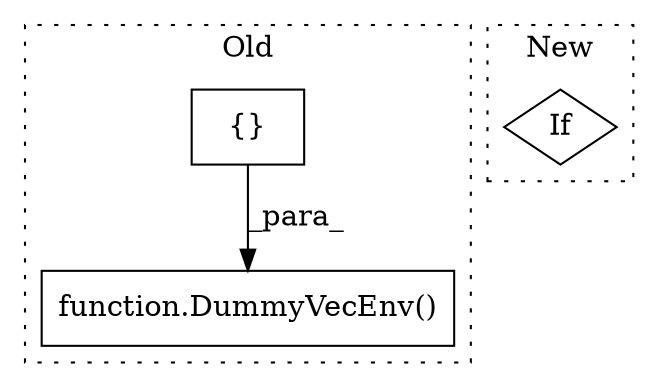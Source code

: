 digraph G {
subgraph cluster0 {
1 [label="function.DummyVecEnv()" a="75" s="5669,5709" l="12,1" shape="box"];
3 [label="{}" a="59" s="5681,5708" l="1,0" shape="box"];
label = "Old";
style="dotted";
}
subgraph cluster1 {
2 [label="If" a="96" s="5770" l="3" shape="diamond"];
label = "New";
style="dotted";
}
3 -> 1 [label="_para_"];
}